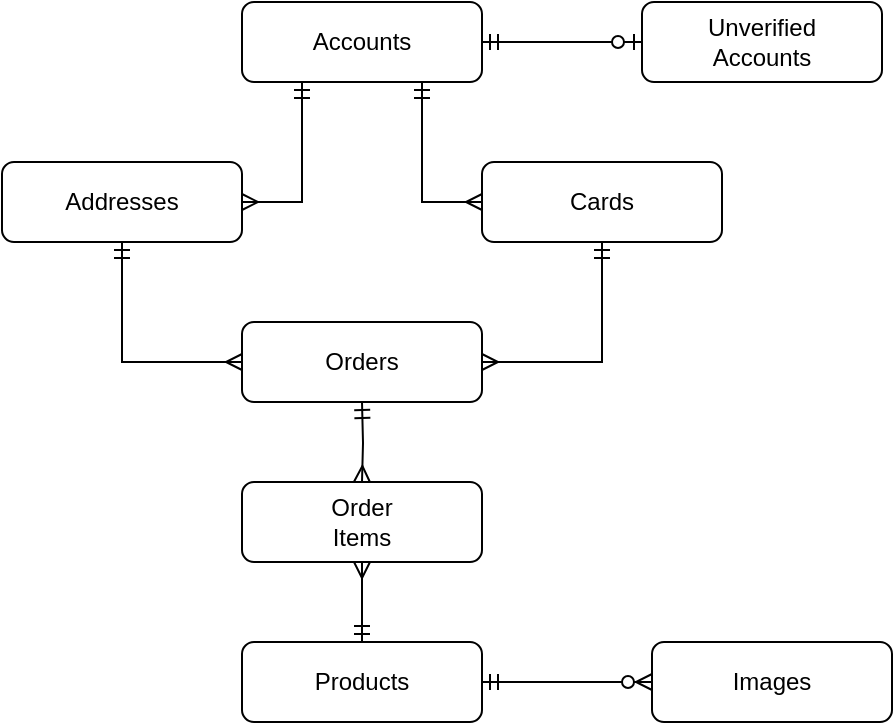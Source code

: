<mxfile>
    <diagram id="C8QI43SjwJCJDJTKDoHD" name="ERD">
        <mxGraphModel dx="974" dy="672" grid="1" gridSize="10" guides="1" tooltips="1" connect="1" arrows="1" fold="1" page="1" pageScale="1" pageWidth="1169" pageHeight="827" math="0" shadow="0">
            <root>
                <mxCell id="0"/>
                <mxCell id="1" parent="0"/>
                <mxCell id="Fu6EoirFuYGi66nkFCTZ-1" value="Accounts" style="rounded=1;whiteSpace=wrap;html=1;" parent="1" vertex="1">
                    <mxGeometry x="320" y="280" width="120" height="40" as="geometry"/>
                </mxCell>
                <mxCell id="Fu6EoirFuYGi66nkFCTZ-2" value="Unverified&lt;br&gt;Accounts" style="rounded=1;whiteSpace=wrap;html=1;" parent="1" vertex="1">
                    <mxGeometry x="520" y="280" width="120" height="40" as="geometry"/>
                </mxCell>
                <mxCell id="Fu6EoirFuYGi66nkFCTZ-3" value="" style="edgeStyle=entityRelationEdgeStyle;fontSize=12;html=1;endArrow=ERzeroToOne;startArrow=ERmandOne;rounded=0;entryX=0;entryY=0.5;entryDx=0;entryDy=0;exitX=1;exitY=0.5;exitDx=0;exitDy=0;" parent="1" source="Fu6EoirFuYGi66nkFCTZ-1" target="Fu6EoirFuYGi66nkFCTZ-2" edge="1">
                    <mxGeometry width="100" height="100" relative="1" as="geometry">
                        <mxPoint x="160" y="590" as="sourcePoint"/>
                        <mxPoint x="260" y="490" as="targetPoint"/>
                    </mxGeometry>
                </mxCell>
                <mxCell id="Fu6EoirFuYGi66nkFCTZ-4" value="Products" style="rounded=1;whiteSpace=wrap;html=1;" parent="1" vertex="1">
                    <mxGeometry x="320" y="600" width="120" height="40" as="geometry"/>
                </mxCell>
                <mxCell id="Fu6EoirFuYGi66nkFCTZ-5" value="" style="edgeStyle=entityRelationEdgeStyle;fontSize=12;html=1;endArrow=ERzeroToMany;startArrow=ERmandOne;rounded=0;exitX=1;exitY=0.5;exitDx=0;exitDy=0;entryX=0;entryY=0.5;entryDx=0;entryDy=0;" parent="1" source="Fu6EoirFuYGi66nkFCTZ-4" target="Fu6EoirFuYGi66nkFCTZ-6" edge="1">
                    <mxGeometry width="100" height="100" relative="1" as="geometry">
                        <mxPoint x="460" y="730" as="sourcePoint"/>
                        <mxPoint x="500" y="660" as="targetPoint"/>
                    </mxGeometry>
                </mxCell>
                <mxCell id="Fu6EoirFuYGi66nkFCTZ-6" value="Images" style="rounded=1;whiteSpace=wrap;html=1;" parent="1" vertex="1">
                    <mxGeometry x="525" y="600" width="120" height="40" as="geometry"/>
                </mxCell>
                <mxCell id="2" value="Addresses" style="rounded=1;whiteSpace=wrap;html=1;" vertex="1" parent="1">
                    <mxGeometry x="200" y="360" width="120" height="40" as="geometry"/>
                </mxCell>
                <mxCell id="3" value="Cards" style="rounded=1;whiteSpace=wrap;html=1;" vertex="1" parent="1">
                    <mxGeometry x="440" y="360" width="120" height="40" as="geometry"/>
                </mxCell>
                <mxCell id="4" value="Orders" style="rounded=1;whiteSpace=wrap;html=1;" vertex="1" parent="1">
                    <mxGeometry x="320" y="440" width="120" height="40" as="geometry"/>
                </mxCell>
                <mxCell id="6" value="" style="fontSize=12;html=1;endArrow=ERmany;startArrow=ERmandOne;rounded=0;entryX=0;entryY=0.5;entryDx=0;entryDy=0;exitX=0.75;exitY=1;exitDx=0;exitDy=0;edgeStyle=orthogonalEdgeStyle;endFill=0;" edge="1" parent="1" source="Fu6EoirFuYGi66nkFCTZ-1" target="3">
                    <mxGeometry width="100" height="100" relative="1" as="geometry">
                        <mxPoint x="450" y="310.0" as="sourcePoint"/>
                        <mxPoint x="530" y="310.0" as="targetPoint"/>
                    </mxGeometry>
                </mxCell>
                <mxCell id="7" value="" style="fontSize=12;html=1;endArrow=ERmany;startArrow=ERmandOne;rounded=0;entryX=1;entryY=0.5;entryDx=0;entryDy=0;exitX=0.25;exitY=1;exitDx=0;exitDy=0;edgeStyle=orthogonalEdgeStyle;endFill=0;" edge="1" parent="1" source="Fu6EoirFuYGi66nkFCTZ-1" target="2">
                    <mxGeometry width="100" height="100" relative="1" as="geometry">
                        <mxPoint x="420" y="330.0" as="sourcePoint"/>
                        <mxPoint x="475" y="390" as="targetPoint"/>
                    </mxGeometry>
                </mxCell>
                <mxCell id="8" value="" style="fontSize=12;html=1;endArrow=ERmany;startArrow=ERmandOne;rounded=0;exitX=0.5;exitY=1;exitDx=0;exitDy=0;edgeStyle=orthogonalEdgeStyle;endFill=0;entryX=1;entryY=0.5;entryDx=0;entryDy=0;" edge="1" parent="1" source="3" target="4">
                    <mxGeometry width="100" height="100" relative="1" as="geometry">
                        <mxPoint x="420" y="330.0" as="sourcePoint"/>
                        <mxPoint x="500" y="450" as="targetPoint"/>
                    </mxGeometry>
                </mxCell>
                <mxCell id="11" value="" style="fontSize=12;html=1;endArrow=ERmany;startArrow=ERmandOne;rounded=0;exitX=0.5;exitY=1;exitDx=0;exitDy=0;edgeStyle=orthogonalEdgeStyle;endFill=0;entryX=0;entryY=0.5;entryDx=0;entryDy=0;" edge="1" parent="1" source="2" target="4">
                    <mxGeometry width="100" height="100" relative="1" as="geometry">
                        <mxPoint x="510" y="410" as="sourcePoint"/>
                        <mxPoint x="450" y="470" as="targetPoint"/>
                    </mxGeometry>
                </mxCell>
                <mxCell id="13" value="Order&lt;br&gt;Items" style="rounded=1;whiteSpace=wrap;html=1;" vertex="1" parent="1">
                    <mxGeometry x="320" y="520" width="120" height="40" as="geometry"/>
                </mxCell>
                <mxCell id="14" value="" style="fontSize=12;html=1;endArrow=ERmany;startArrow=ERmandOne;rounded=0;edgeStyle=orthogonalEdgeStyle;endFill=0;entryX=0.5;entryY=0;entryDx=0;entryDy=0;" edge="1" parent="1" target="13">
                    <mxGeometry width="100" height="100" relative="1" as="geometry">
                        <mxPoint x="380" y="480" as="sourcePoint"/>
                        <mxPoint x="450" y="470" as="targetPoint"/>
                    </mxGeometry>
                </mxCell>
                <mxCell id="15" value="" style="fontSize=12;html=1;endArrow=ERmany;startArrow=ERmandOne;rounded=0;edgeStyle=orthogonalEdgeStyle;endFill=0;entryX=0.5;entryY=1;entryDx=0;entryDy=0;exitX=0.5;exitY=0;exitDx=0;exitDy=0;" edge="1" parent="1" source="Fu6EoirFuYGi66nkFCTZ-4" target="13">
                    <mxGeometry width="100" height="100" relative="1" as="geometry">
                        <mxPoint x="390" y="490" as="sourcePoint"/>
                        <mxPoint x="390" y="550" as="targetPoint"/>
                    </mxGeometry>
                </mxCell>
            </root>
        </mxGraphModel>
    </diagram>
</mxfile>